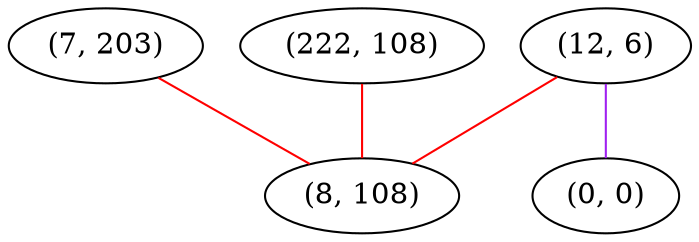 graph "" {
"(7, 203)";
"(222, 108)";
"(12, 6)";
"(0, 0)";
"(8, 108)";
"(7, 203)" -- "(8, 108)"  [color=red, key=0, weight=1];
"(222, 108)" -- "(8, 108)"  [color=red, key=0, weight=1];
"(12, 6)" -- "(0, 0)"  [color=purple, key=0, weight=4];
"(12, 6)" -- "(8, 108)"  [color=red, key=0, weight=1];
}
